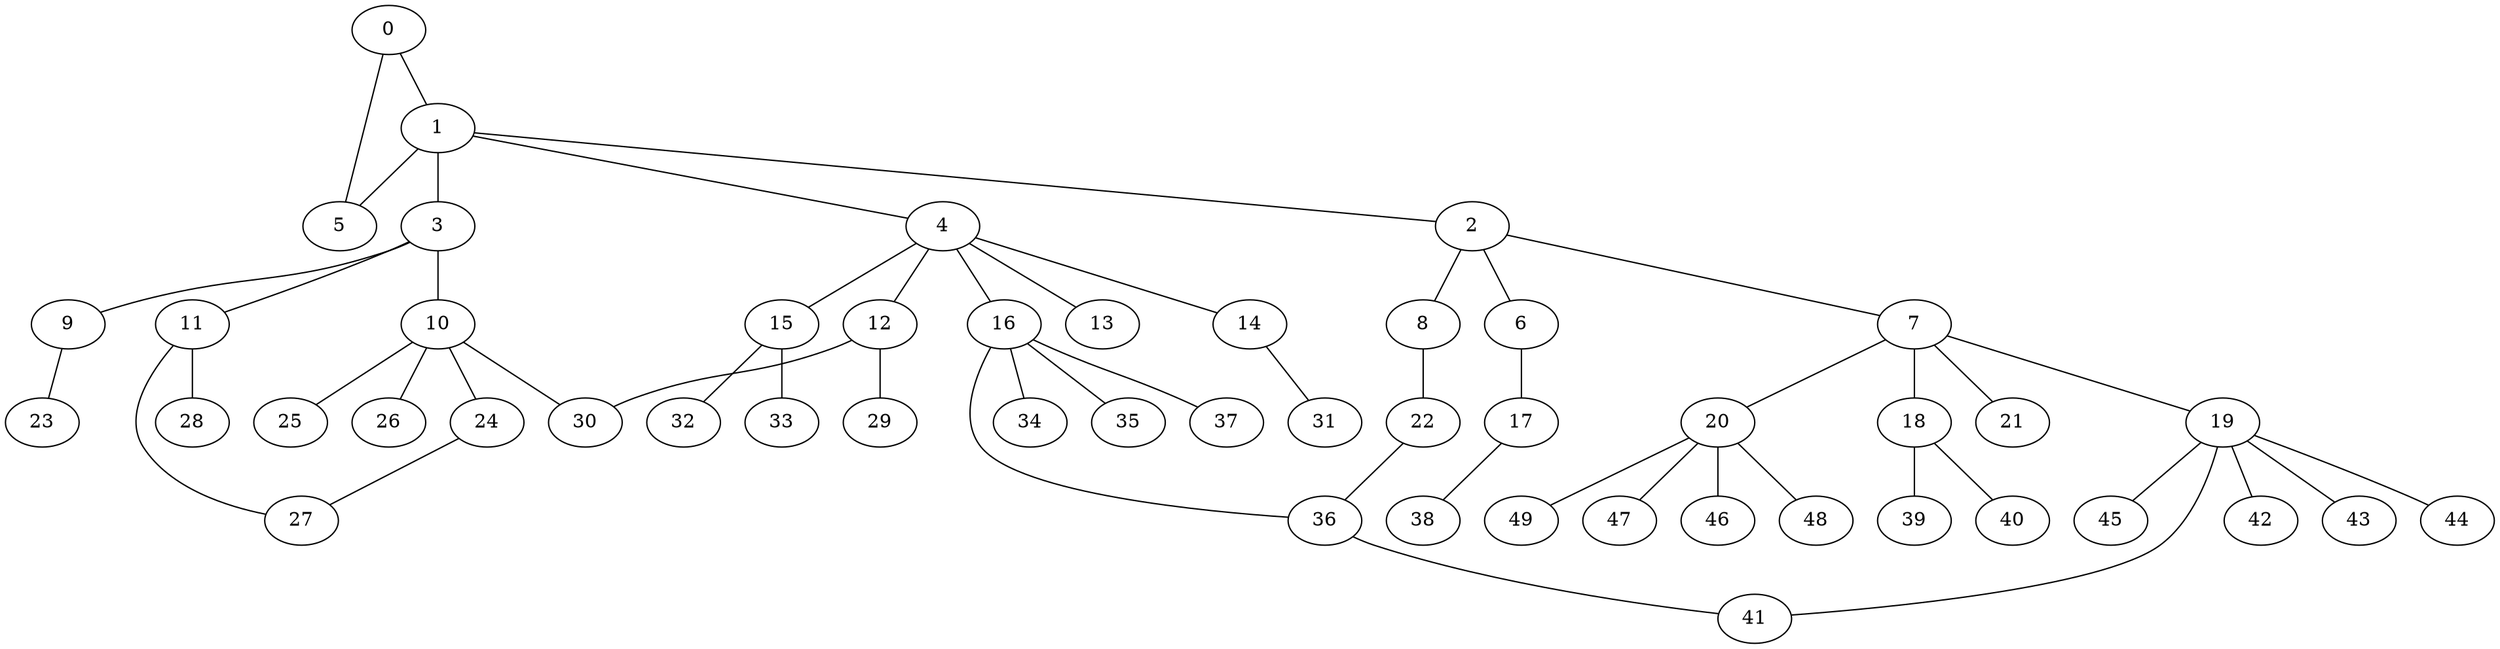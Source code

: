 
graph graphname {
    0 -- 1
0 -- 5
1 -- 2
1 -- 3
1 -- 4
1 -- 5
2 -- 8
2 -- 6
2 -- 7
3 -- 10
3 -- 11
3 -- 9
4 -- 12
4 -- 13
4 -- 14
4 -- 15
4 -- 16
6 -- 17
7 -- 19
7 -- 20
7 -- 18
7 -- 21
8 -- 22
9 -- 23
10 -- 24
10 -- 25
10 -- 26
10 -- 30
11 -- 27
11 -- 28
12 -- 29
12 -- 30
14 -- 31
15 -- 32
15 -- 33
16 -- 36
16 -- 34
16 -- 35
16 -- 37
17 -- 38
18 -- 40
18 -- 39
19 -- 41
19 -- 42
19 -- 43
19 -- 44
19 -- 45
20 -- 48
20 -- 49
20 -- 47
20 -- 46
22 -- 36
24 -- 27
36 -- 41

}
